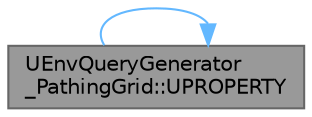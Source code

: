 digraph "UEnvQueryGenerator_PathingGrid::UPROPERTY"
{
 // INTERACTIVE_SVG=YES
 // LATEX_PDF_SIZE
  bgcolor="transparent";
  edge [fontname=Helvetica,fontsize=10,labelfontname=Helvetica,labelfontsize=10];
  node [fontname=Helvetica,fontsize=10,shape=box,height=0.2,width=0.4];
  rankdir="LR";
  Node1 [id="Node000001",label="UEnvQueryGenerator\l_PathingGrid::UPROPERTY",height=0.2,width=0.4,color="gray40", fillcolor="grey60", style="filled", fontcolor="black",tooltip="navigation filter to use in pathfinding"];
  Node1 -> Node1 [id="edge1_Node000001_Node000001",color="steelblue1",style="solid",tooltip=" "];
}
